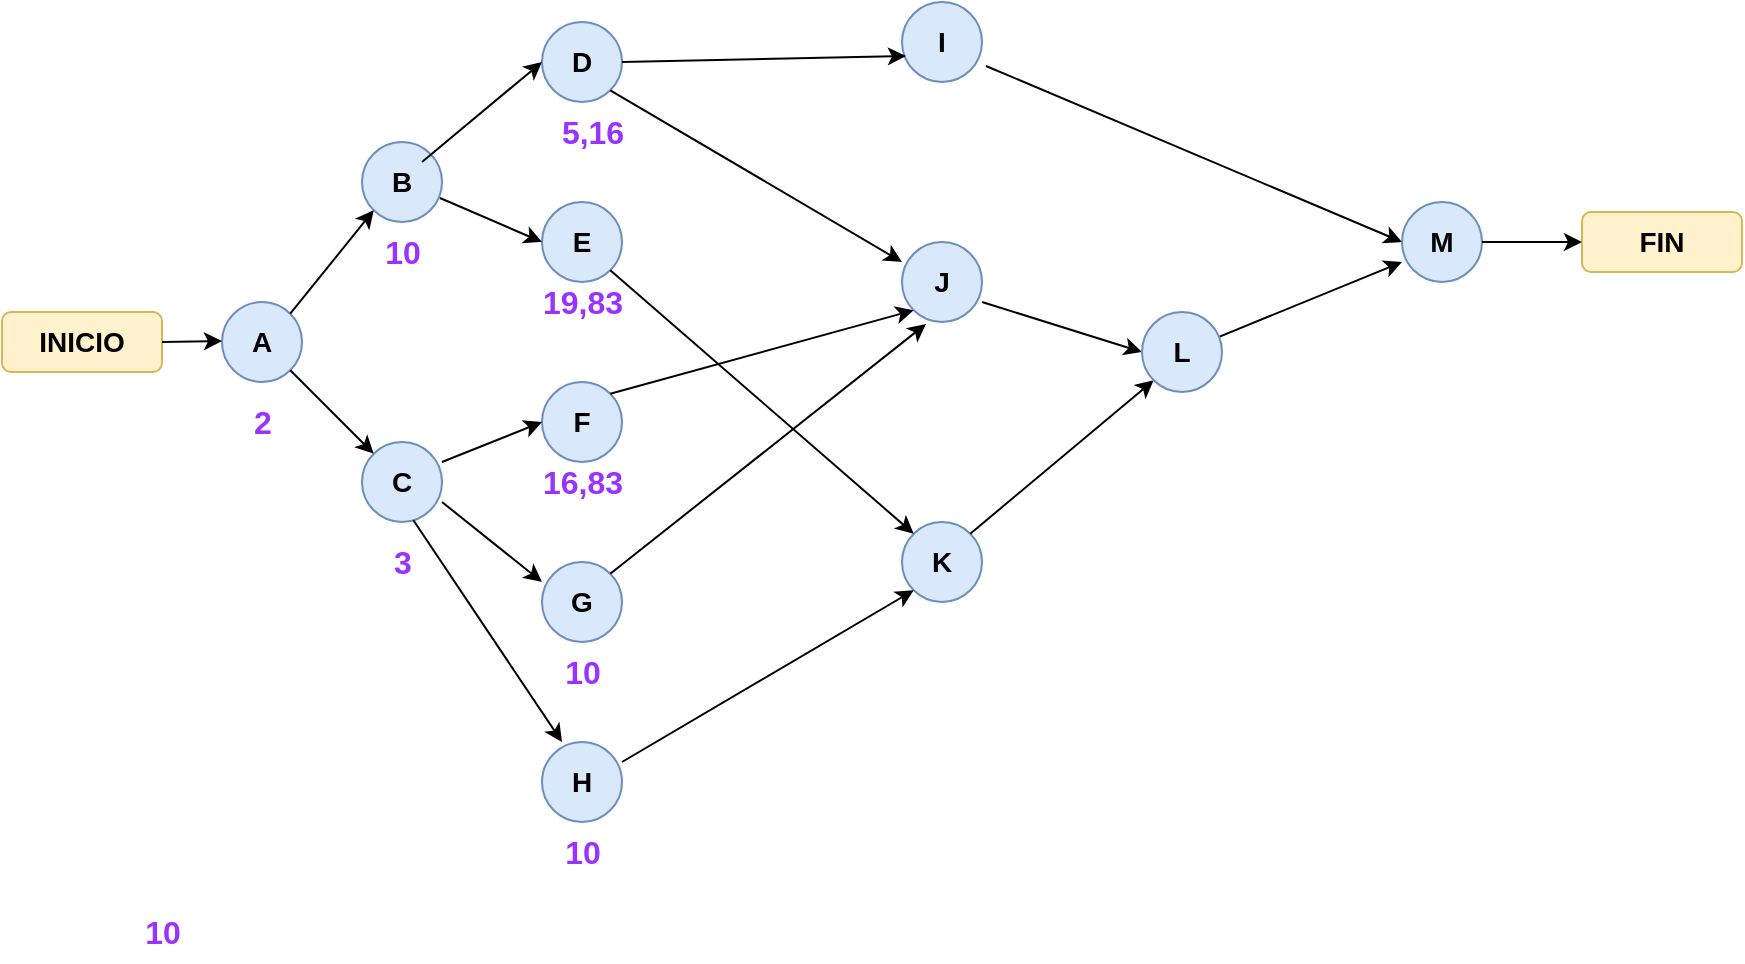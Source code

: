 <mxfile version="20.2.7" type="github">
  <diagram id="kKzj97BFYAdb4l2TwpfY" name="Página-1">
    <mxGraphModel dx="1240" dy="643" grid="1" gridSize="10" guides="1" tooltips="1" connect="1" arrows="1" fold="1" page="1" pageScale="1" pageWidth="827" pageHeight="1169" math="0" shadow="0">
      <root>
        <mxCell id="0" />
        <mxCell id="1" parent="0" />
        <mxCell id="pDdVO4dqc3OsG7awJ4Dg-1" value="&lt;font style=&quot;font-size: 14px;&quot;&gt;A&lt;/font&gt;" style="ellipse;whiteSpace=wrap;html=1;aspect=fixed;fontStyle=1;fillColor=#dae8fc;strokeColor=#6c8ebf;" vertex="1" parent="1">
          <mxGeometry x="120" y="220" width="40" height="40" as="geometry" />
        </mxCell>
        <mxCell id="pDdVO4dqc3OsG7awJ4Dg-4" value="&lt;font style=&quot;font-size: 14px;&quot;&gt;C&lt;/font&gt;" style="ellipse;whiteSpace=wrap;html=1;aspect=fixed;fontStyle=1;fillColor=#dae8fc;strokeColor=#6c8ebf;" vertex="1" parent="1">
          <mxGeometry x="190" y="290" width="40" height="40" as="geometry" />
        </mxCell>
        <mxCell id="pDdVO4dqc3OsG7awJ4Dg-5" value="&lt;font style=&quot;font-size: 14px;&quot;&gt;D&lt;/font&gt;" style="ellipse;whiteSpace=wrap;html=1;aspect=fixed;fontStyle=1;fillColor=#dae8fc;strokeColor=#6c8ebf;" vertex="1" parent="1">
          <mxGeometry x="280" y="80" width="40" height="40" as="geometry" />
        </mxCell>
        <mxCell id="pDdVO4dqc3OsG7awJ4Dg-8" value="" style="endArrow=classic;html=1;rounded=0;fontSize=14;entryX=0;entryY=0;entryDx=0;entryDy=0;exitX=1;exitY=1;exitDx=0;exitDy=0;" edge="1" parent="1" source="pDdVO4dqc3OsG7awJ4Dg-1" target="pDdVO4dqc3OsG7awJ4Dg-4">
          <mxGeometry width="50" height="50" relative="1" as="geometry">
            <mxPoint x="160" y="240" as="sourcePoint" />
            <mxPoint x="210" y="190" as="targetPoint" />
            <Array as="points" />
          </mxGeometry>
        </mxCell>
        <mxCell id="pDdVO4dqc3OsG7awJ4Dg-13" value="&lt;font style=&quot;font-size: 14px;&quot;&gt;E&lt;/font&gt;" style="ellipse;whiteSpace=wrap;html=1;aspect=fixed;fontStyle=1;fillColor=#dae8fc;strokeColor=#6c8ebf;" vertex="1" parent="1">
          <mxGeometry x="280" y="170" width="40" height="40" as="geometry" />
        </mxCell>
        <mxCell id="pDdVO4dqc3OsG7awJ4Dg-15" value="" style="endArrow=classic;html=1;rounded=0;fontSize=14;exitX=0.975;exitY=0.7;exitDx=0;exitDy=0;exitPerimeter=0;" edge="1" parent="1" source="pDdVO4dqc3OsG7awJ4Dg-52">
          <mxGeometry width="50" height="50" relative="1" as="geometry">
            <mxPoint x="230" y="180" as="sourcePoint" />
            <mxPoint x="280" y="190" as="targetPoint" />
          </mxGeometry>
        </mxCell>
        <mxCell id="pDdVO4dqc3OsG7awJ4Dg-17" value="&lt;font style=&quot;font-size: 14px;&quot;&gt;F&lt;/font&gt;" style="ellipse;whiteSpace=wrap;html=1;aspect=fixed;fontStyle=1;fillColor=#dae8fc;strokeColor=#6c8ebf;" vertex="1" parent="1">
          <mxGeometry x="280" y="260" width="40" height="40" as="geometry" />
        </mxCell>
        <mxCell id="pDdVO4dqc3OsG7awJ4Dg-18" value="&lt;font style=&quot;font-size: 14px;&quot;&gt;G&lt;/font&gt;" style="ellipse;whiteSpace=wrap;html=1;aspect=fixed;fontStyle=1;fillColor=#dae8fc;strokeColor=#6c8ebf;" vertex="1" parent="1">
          <mxGeometry x="280" y="350" width="40" height="40" as="geometry" />
        </mxCell>
        <mxCell id="pDdVO4dqc3OsG7awJ4Dg-19" value="&lt;font style=&quot;font-size: 14px;&quot;&gt;H&lt;/font&gt;" style="ellipse;whiteSpace=wrap;html=1;aspect=fixed;fontStyle=1;fillColor=#dae8fc;strokeColor=#6c8ebf;" vertex="1" parent="1">
          <mxGeometry x="280" y="440" width="40" height="40" as="geometry" />
        </mxCell>
        <mxCell id="pDdVO4dqc3OsG7awJ4Dg-20" value="" style="endArrow=classic;html=1;rounded=0;fontSize=14;" edge="1" parent="1">
          <mxGeometry width="50" height="50" relative="1" as="geometry">
            <mxPoint x="230" y="300" as="sourcePoint" />
            <mxPoint x="280" y="280" as="targetPoint" />
          </mxGeometry>
        </mxCell>
        <mxCell id="pDdVO4dqc3OsG7awJ4Dg-21" value="" style="endArrow=classic;html=1;rounded=0;fontSize=14;" edge="1" parent="1">
          <mxGeometry width="50" height="50" relative="1" as="geometry">
            <mxPoint x="230" y="320" as="sourcePoint" />
            <mxPoint x="280" y="360" as="targetPoint" />
          </mxGeometry>
        </mxCell>
        <mxCell id="pDdVO4dqc3OsG7awJ4Dg-22" value="" style="endArrow=classic;html=1;rounded=0;fontSize=14;exitX=0.69;exitY=-0.195;exitDx=0;exitDy=0;exitPerimeter=0;" edge="1" parent="1" source="pDdVO4dqc3OsG7awJ4Dg-61">
          <mxGeometry width="50" height="50" relative="1" as="geometry">
            <mxPoint x="220" y="330" as="sourcePoint" />
            <mxPoint x="290" y="440" as="targetPoint" />
          </mxGeometry>
        </mxCell>
        <mxCell id="pDdVO4dqc3OsG7awJ4Dg-23" value="&lt;font style=&quot;font-size: 14px;&quot;&gt;I&lt;/font&gt;" style="ellipse;whiteSpace=wrap;html=1;aspect=fixed;fontStyle=1;fillColor=#dae8fc;strokeColor=#6c8ebf;" vertex="1" parent="1">
          <mxGeometry x="460" y="70" width="40" height="40" as="geometry" />
        </mxCell>
        <mxCell id="pDdVO4dqc3OsG7awJ4Dg-24" value="&lt;font style=&quot;font-size: 14px;&quot;&gt;J&lt;/font&gt;" style="ellipse;whiteSpace=wrap;html=1;aspect=fixed;fontStyle=1;fillColor=#dae8fc;strokeColor=#6c8ebf;" vertex="1" parent="1">
          <mxGeometry x="460" y="190" width="40" height="40" as="geometry" />
        </mxCell>
        <mxCell id="pDdVO4dqc3OsG7awJ4Dg-25" value="" style="endArrow=classic;html=1;rounded=0;fontSize=14;entryX=0.05;entryY=0.675;entryDx=0;entryDy=0;entryPerimeter=0;" edge="1" parent="1" target="pDdVO4dqc3OsG7awJ4Dg-23">
          <mxGeometry width="50" height="50" relative="1" as="geometry">
            <mxPoint x="320" y="100" as="sourcePoint" />
            <mxPoint x="370" y="40" as="targetPoint" />
          </mxGeometry>
        </mxCell>
        <mxCell id="pDdVO4dqc3OsG7awJ4Dg-26" value="" style="endArrow=classic;html=1;rounded=0;fontSize=14;exitX=1;exitY=0;exitDx=0;exitDy=0;entryX=0;entryY=1;entryDx=0;entryDy=0;" edge="1" parent="1" source="pDdVO4dqc3OsG7awJ4Dg-17" target="pDdVO4dqc3OsG7awJ4Dg-24">
          <mxGeometry width="50" height="50" relative="1" as="geometry">
            <mxPoint x="390" y="250" as="sourcePoint" />
            <mxPoint x="440" y="210" as="targetPoint" />
          </mxGeometry>
        </mxCell>
        <mxCell id="pDdVO4dqc3OsG7awJ4Dg-27" value="" style="endArrow=classic;html=1;rounded=0;fontSize=14;exitX=1;exitY=1;exitDx=0;exitDy=0;" edge="1" parent="1" source="pDdVO4dqc3OsG7awJ4Dg-5">
          <mxGeometry width="50" height="50" relative="1" as="geometry">
            <mxPoint x="310" y="110" as="sourcePoint" />
            <mxPoint x="460" y="200" as="targetPoint" />
          </mxGeometry>
        </mxCell>
        <mxCell id="pDdVO4dqc3OsG7awJ4Dg-32" value="" style="endArrow=classic;html=1;rounded=0;fontSize=14;entryX=0.3;entryY=1.025;entryDx=0;entryDy=0;entryPerimeter=0;exitX=1;exitY=0;exitDx=0;exitDy=0;" edge="1" parent="1" source="pDdVO4dqc3OsG7awJ4Dg-18" target="pDdVO4dqc3OsG7awJ4Dg-24">
          <mxGeometry width="50" height="50" relative="1" as="geometry">
            <mxPoint x="310" y="360" as="sourcePoint" />
            <mxPoint x="360" y="310" as="targetPoint" />
          </mxGeometry>
        </mxCell>
        <mxCell id="pDdVO4dqc3OsG7awJ4Dg-33" value="&lt;font style=&quot;font-size: 14px;&quot;&gt;K&lt;/font&gt;" style="ellipse;whiteSpace=wrap;html=1;aspect=fixed;fontStyle=1;fillColor=#dae8fc;strokeColor=#6c8ebf;" vertex="1" parent="1">
          <mxGeometry x="460" y="330" width="40" height="40" as="geometry" />
        </mxCell>
        <mxCell id="pDdVO4dqc3OsG7awJ4Dg-36" value="" style="endArrow=classic;html=1;rounded=0;fontSize=14;exitX=1;exitY=1;exitDx=0;exitDy=0;entryX=0;entryY=0;entryDx=0;entryDy=0;" edge="1" parent="1" source="pDdVO4dqc3OsG7awJ4Dg-13" target="pDdVO4dqc3OsG7awJ4Dg-33">
          <mxGeometry width="50" height="50" relative="1" as="geometry">
            <mxPoint x="390" y="250" as="sourcePoint" />
            <mxPoint x="450" y="340" as="targetPoint" />
          </mxGeometry>
        </mxCell>
        <mxCell id="pDdVO4dqc3OsG7awJ4Dg-37" value="" style="endArrow=classic;html=1;rounded=0;fontSize=14;entryX=0;entryY=1;entryDx=0;entryDy=0;" edge="1" parent="1" target="pDdVO4dqc3OsG7awJ4Dg-33">
          <mxGeometry width="50" height="50" relative="1" as="geometry">
            <mxPoint x="320" y="450" as="sourcePoint" />
            <mxPoint x="450" y="360" as="targetPoint" />
          </mxGeometry>
        </mxCell>
        <mxCell id="pDdVO4dqc3OsG7awJ4Dg-39" value="" style="endArrow=classic;html=1;rounded=0;fontSize=14;entryX=0;entryY=1;entryDx=0;entryDy=0;exitX=1;exitY=0;exitDx=0;exitDy=0;" edge="1" parent="1" source="pDdVO4dqc3OsG7awJ4Dg-33" target="pDdVO4dqc3OsG7awJ4Dg-38">
          <mxGeometry width="50" height="50" relative="1" as="geometry">
            <mxPoint x="480" y="330" as="sourcePoint" />
            <mxPoint x="520" y="290" as="targetPoint" />
          </mxGeometry>
        </mxCell>
        <mxCell id="pDdVO4dqc3OsG7awJ4Dg-42" value="" style="endArrow=classic;html=1;rounded=0;fontSize=14;entryX=0;entryY=0.5;entryDx=0;entryDy=0;" edge="1" parent="1" target="pDdVO4dqc3OsG7awJ4Dg-38">
          <mxGeometry width="50" height="50" relative="1" as="geometry">
            <mxPoint x="500" y="220" as="sourcePoint" />
            <mxPoint x="440" y="300" as="targetPoint" />
          </mxGeometry>
        </mxCell>
        <mxCell id="pDdVO4dqc3OsG7awJ4Dg-43" value="&lt;font style=&quot;font-size: 14px;&quot;&gt;M&lt;/font&gt;" style="ellipse;whiteSpace=wrap;html=1;aspect=fixed;fontStyle=1;fillColor=#dae8fc;strokeColor=#6c8ebf;" vertex="1" parent="1">
          <mxGeometry x="710" y="170" width="40" height="40" as="geometry" />
        </mxCell>
        <mxCell id="pDdVO4dqc3OsG7awJ4Dg-44" value="" style="endArrow=classic;html=1;rounded=0;fontSize=14;entryX=0;entryY=0.5;entryDx=0;entryDy=0;exitX=1.05;exitY=0.8;exitDx=0;exitDy=0;exitPerimeter=0;" edge="1" parent="1" source="pDdVO4dqc3OsG7awJ4Dg-23" target="pDdVO4dqc3OsG7awJ4Dg-43">
          <mxGeometry width="50" height="50" relative="1" as="geometry">
            <mxPoint x="510" y="80" as="sourcePoint" />
            <mxPoint x="560" y="30" as="targetPoint" />
          </mxGeometry>
        </mxCell>
        <mxCell id="pDdVO4dqc3OsG7awJ4Dg-45" value="" style="endArrow=classic;html=1;rounded=0;fontSize=14;startArrow=none;" edge="1" parent="1" source="pDdVO4dqc3OsG7awJ4Dg-38">
          <mxGeometry width="50" height="50" relative="1" as="geometry">
            <mxPoint x="580" y="250" as="sourcePoint" />
            <mxPoint x="710" y="200" as="targetPoint" />
          </mxGeometry>
        </mxCell>
        <mxCell id="pDdVO4dqc3OsG7awJ4Dg-46" value="&lt;b&gt;FIN&lt;/b&gt;" style="rounded=1;whiteSpace=wrap;html=1;fontSize=14;fillColor=#fff2cc;strokeColor=#d6b656;" vertex="1" parent="1">
          <mxGeometry x="800" y="175" width="80" height="30" as="geometry" />
        </mxCell>
        <mxCell id="pDdVO4dqc3OsG7awJ4Dg-47" value="&lt;b&gt;INICIO&lt;/b&gt;" style="rounded=1;whiteSpace=wrap;html=1;fontSize=14;fillColor=#fff2cc;strokeColor=#d6b656;" vertex="1" parent="1">
          <mxGeometry x="10" y="225" width="80" height="30" as="geometry" />
        </mxCell>
        <mxCell id="pDdVO4dqc3OsG7awJ4Dg-38" value="&lt;font style=&quot;font-size: 14px;&quot;&gt;L&lt;/font&gt;" style="ellipse;whiteSpace=wrap;html=1;aspect=fixed;fontStyle=1;fillColor=#dae8fc;strokeColor=#6c8ebf;" vertex="1" parent="1">
          <mxGeometry x="580" y="225" width="40" height="40" as="geometry" />
        </mxCell>
        <mxCell id="pDdVO4dqc3OsG7awJ4Dg-50" value="" style="endArrow=classic;html=1;rounded=0;fontSize=14;" edge="1" parent="1">
          <mxGeometry width="50" height="50" relative="1" as="geometry">
            <mxPoint x="750" y="190" as="sourcePoint" />
            <mxPoint x="800" y="190" as="targetPoint" />
          </mxGeometry>
        </mxCell>
        <mxCell id="pDdVO4dqc3OsG7awJ4Dg-51" value="" style="endArrow=classic;html=1;rounded=0;fontSize=14;" edge="1" parent="1">
          <mxGeometry width="50" height="50" relative="1" as="geometry">
            <mxPoint x="90" y="240" as="sourcePoint" />
            <mxPoint x="120" y="239.5" as="targetPoint" />
          </mxGeometry>
        </mxCell>
        <mxCell id="pDdVO4dqc3OsG7awJ4Dg-52" value="&lt;font style=&quot;font-size: 14px;&quot;&gt;B&lt;/font&gt;" style="ellipse;whiteSpace=wrap;html=1;aspect=fixed;fontStyle=1;fillColor=#dae8fc;strokeColor=#6c8ebf;" vertex="1" parent="1">
          <mxGeometry x="190" y="140" width="40" height="40" as="geometry" />
        </mxCell>
        <mxCell id="pDdVO4dqc3OsG7awJ4Dg-55" value="" style="endArrow=classic;html=1;rounded=0;fontSize=14;entryX=0;entryY=1;entryDx=0;entryDy=0;exitX=1;exitY=0;exitDx=0;exitDy=0;" edge="1" parent="1" source="pDdVO4dqc3OsG7awJ4Dg-1" target="pDdVO4dqc3OsG7awJ4Dg-52">
          <mxGeometry width="50" height="50" relative="1" as="geometry">
            <mxPoint x="170" y="260" as="sourcePoint" />
            <mxPoint x="220" y="210" as="targetPoint" />
          </mxGeometry>
        </mxCell>
        <mxCell id="pDdVO4dqc3OsG7awJ4Dg-56" value="" style="endArrow=classic;html=1;rounded=0;fontSize=14;entryX=0;entryY=0.5;entryDx=0;entryDy=0;" edge="1" parent="1" target="pDdVO4dqc3OsG7awJ4Dg-5">
          <mxGeometry width="50" height="50" relative="1" as="geometry">
            <mxPoint x="220" y="150" as="sourcePoint" />
            <mxPoint x="270" y="100" as="targetPoint" />
          </mxGeometry>
        </mxCell>
        <mxCell id="pDdVO4dqc3OsG7awJ4Dg-57" value="&lt;span style=&quot;font-size: 12pt; line-height: 107%; font-family: Calibri, sans-serif;&quot;&gt;&lt;font color=&quot;#9933ff&quot;&gt;&lt;b&gt;2&lt;/b&gt;&lt;/font&gt;&lt;/span&gt;" style="text;html=1;align=center;verticalAlign=middle;resizable=0;points=[];autosize=1;strokeColor=none;fillColor=none;fontSize=14;" vertex="1" parent="1">
          <mxGeometry x="125" y="265" width="30" height="30" as="geometry" />
        </mxCell>
        <mxCell id="pDdVO4dqc3OsG7awJ4Dg-60" value="&lt;span style=&quot;font-size: 12pt; line-height: 107%; font-family: Calibri, sans-serif;&quot;&gt;&lt;font color=&quot;#9933ff&quot;&gt;&lt;b&gt;10&lt;/b&gt;&lt;/font&gt;&lt;/span&gt;" style="text;html=1;align=center;verticalAlign=middle;resizable=0;points=[];autosize=1;strokeColor=none;fillColor=none;fontSize=14;" vertex="1" parent="1">
          <mxGeometry x="190" y="180" width="40" height="30" as="geometry" />
        </mxCell>
        <mxCell id="pDdVO4dqc3OsG7awJ4Dg-61" value="&lt;span style=&quot;font-size: 12pt; line-height: 107%; font-family: Calibri, sans-serif;&quot;&gt;&lt;font color=&quot;#9933ff&quot;&gt;&lt;b&gt;3&lt;/b&gt;&lt;/font&gt;&lt;/span&gt;" style="text;html=1;align=center;verticalAlign=middle;resizable=0;points=[];autosize=1;strokeColor=none;fillColor=none;fontSize=14;" vertex="1" parent="1">
          <mxGeometry x="195" y="335" width="30" height="30" as="geometry" />
        </mxCell>
        <mxCell id="pDdVO4dqc3OsG7awJ4Dg-63" value="&lt;span style=&quot;font-size: 12pt; line-height: 107%; font-family: Calibri, sans-serif;&quot;&gt;&lt;font color=&quot;#9933ff&quot;&gt;&lt;b&gt;5,16&lt;/b&gt;&lt;/font&gt;&lt;/span&gt;" style="text;html=1;align=center;verticalAlign=middle;resizable=0;points=[];autosize=1;strokeColor=none;fillColor=none;fontSize=14;" vertex="1" parent="1">
          <mxGeometry x="280" y="120" width="50" height="30" as="geometry" />
        </mxCell>
        <mxCell id="pDdVO4dqc3OsG7awJ4Dg-65" value="&lt;span style=&quot;font-size: 12pt; line-height: 107%; font-family: Calibri, sans-serif;&quot;&gt;&lt;font color=&quot;#9933ff&quot;&gt;&lt;b&gt;19,83&lt;/b&gt;&lt;/font&gt;&lt;/span&gt;" style="text;html=1;align=center;verticalAlign=middle;resizable=0;points=[];autosize=1;strokeColor=none;fillColor=none;fontSize=14;" vertex="1" parent="1">
          <mxGeometry x="270" y="205" width="60" height="30" as="geometry" />
        </mxCell>
        <mxCell id="pDdVO4dqc3OsG7awJ4Dg-66" value="&lt;span style=&quot;font-size: 12pt; line-height: 107%; font-family: Calibri, sans-serif;&quot;&gt;&lt;font color=&quot;#9933ff&quot;&gt;&lt;b&gt;16,83&lt;/b&gt;&lt;/font&gt;&lt;/span&gt;" style="text;html=1;align=center;verticalAlign=middle;resizable=0;points=[];autosize=1;strokeColor=none;fillColor=none;fontSize=14;" vertex="1" parent="1">
          <mxGeometry x="270" y="295" width="60" height="30" as="geometry" />
        </mxCell>
        <mxCell id="pDdVO4dqc3OsG7awJ4Dg-67" value="&lt;span style=&quot;font-size: 12pt; line-height: 107%; font-family: Calibri, sans-serif;&quot;&gt;&lt;font color=&quot;#9933ff&quot;&gt;&lt;b&gt;10&lt;/b&gt;&lt;/font&gt;&lt;/span&gt;" style="text;html=1;align=center;verticalAlign=middle;resizable=0;points=[];autosize=1;strokeColor=none;fillColor=none;fontSize=14;" vertex="1" parent="1">
          <mxGeometry x="280" y="390" width="40" height="30" as="geometry" />
        </mxCell>
        <mxCell id="pDdVO4dqc3OsG7awJ4Dg-68" value="&lt;span style=&quot;font-size: 12pt; line-height: 107%; font-family: Calibri, sans-serif;&quot;&gt;&lt;font color=&quot;#9933ff&quot;&gt;&lt;b&gt;10&lt;/b&gt;&lt;/font&gt;&lt;/span&gt;" style="text;html=1;align=center;verticalAlign=middle;resizable=0;points=[];autosize=1;strokeColor=none;fillColor=none;fontSize=14;" vertex="1" parent="1">
          <mxGeometry x="280" y="480" width="40" height="30" as="geometry" />
        </mxCell>
        <mxCell id="pDdVO4dqc3OsG7awJ4Dg-69" value="&lt;span style=&quot;font-size: 12pt; line-height: 107%; font-family: Calibri, sans-serif;&quot;&gt;&lt;font color=&quot;#9933ff&quot;&gt;&lt;b&gt;10&lt;/b&gt;&lt;/font&gt;&lt;/span&gt;" style="text;html=1;align=center;verticalAlign=middle;resizable=0;points=[];autosize=1;strokeColor=none;fillColor=none;fontSize=14;" vertex="1" parent="1">
          <mxGeometry x="70" y="520" width="40" height="30" as="geometry" />
        </mxCell>
      </root>
    </mxGraphModel>
  </diagram>
</mxfile>
